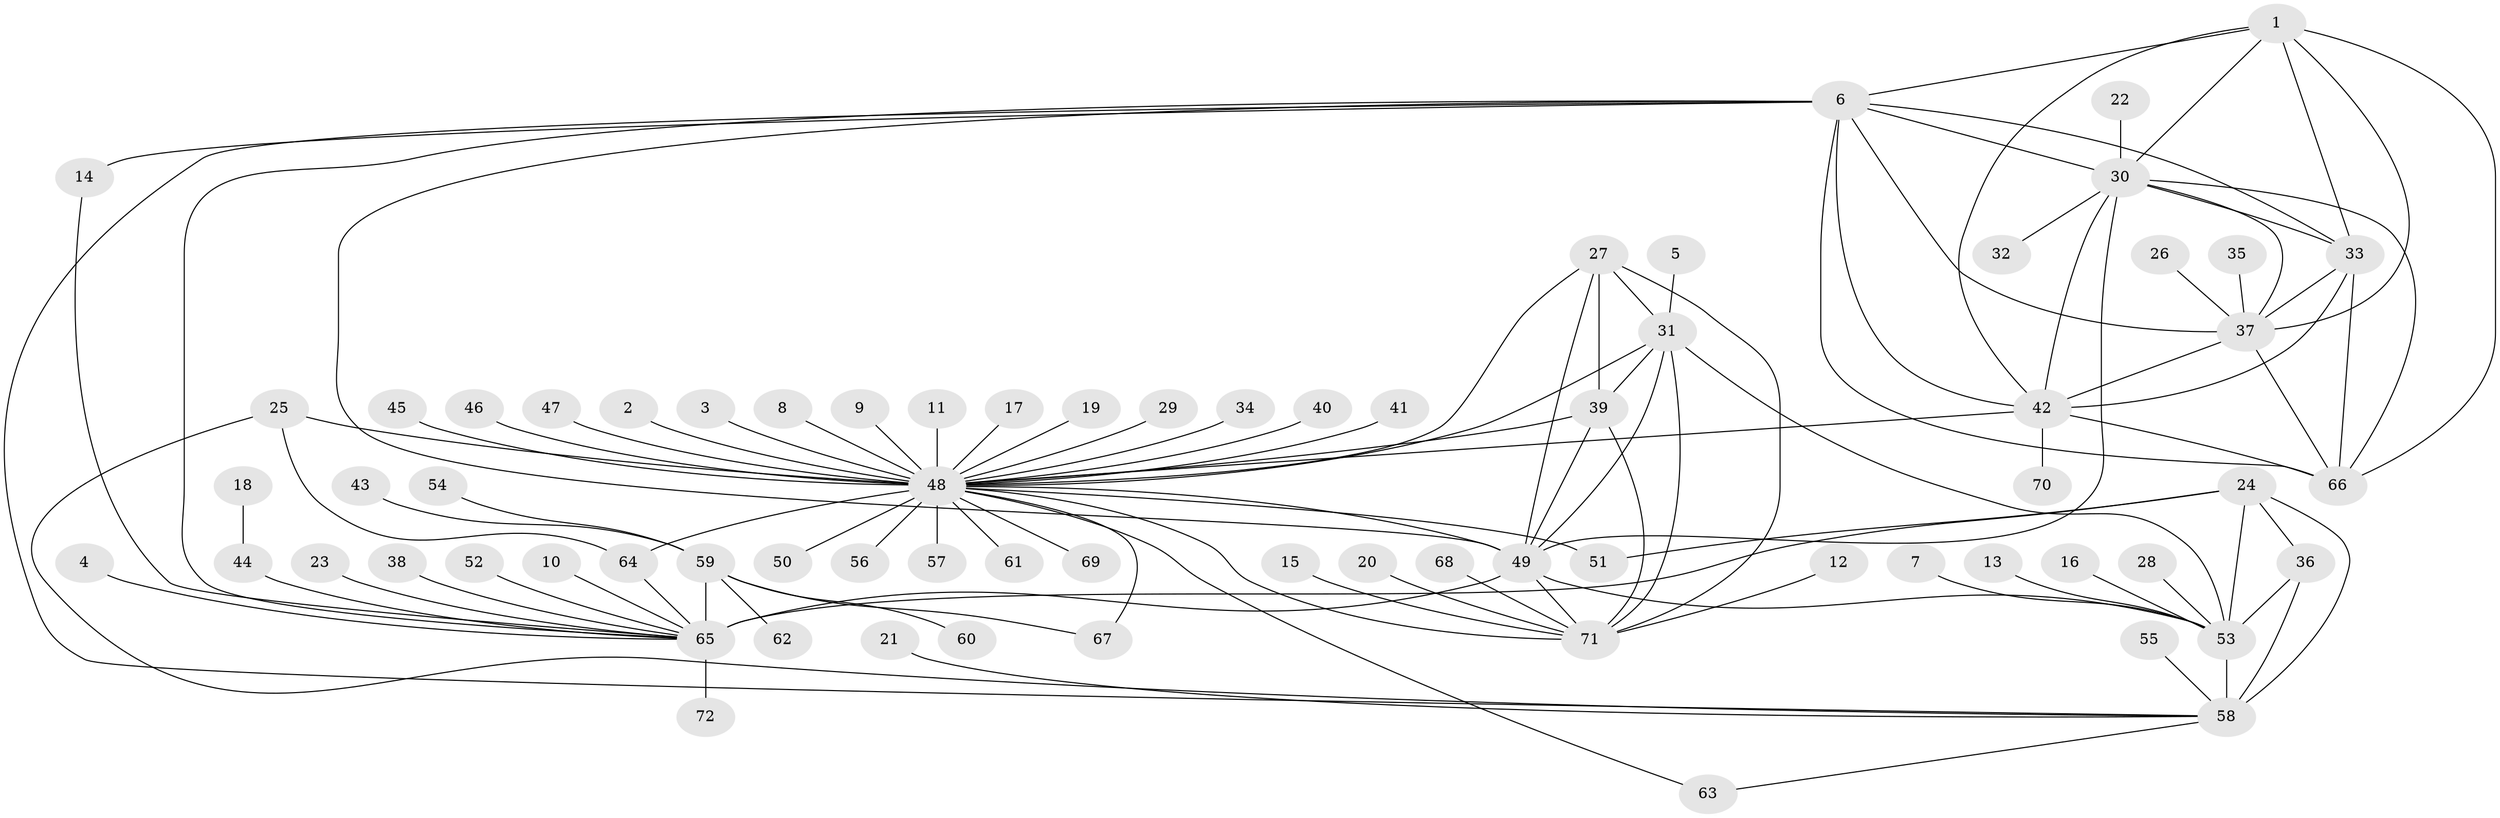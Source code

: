 // original degree distribution, {7: 0.02097902097902098, 9: 0.03496503496503497, 8: 0.055944055944055944, 12: 0.02097902097902098, 10: 0.07692307692307693, 14: 0.013986013986013986, 11: 0.013986013986013986, 6: 0.006993006993006993, 1: 0.6433566433566433, 2: 0.08391608391608392, 3: 0.027972027972027972}
// Generated by graph-tools (version 1.1) at 2025/50/03/09/25 03:50:32]
// undirected, 72 vertices, 112 edges
graph export_dot {
graph [start="1"]
  node [color=gray90,style=filled];
  1;
  2;
  3;
  4;
  5;
  6;
  7;
  8;
  9;
  10;
  11;
  12;
  13;
  14;
  15;
  16;
  17;
  18;
  19;
  20;
  21;
  22;
  23;
  24;
  25;
  26;
  27;
  28;
  29;
  30;
  31;
  32;
  33;
  34;
  35;
  36;
  37;
  38;
  39;
  40;
  41;
  42;
  43;
  44;
  45;
  46;
  47;
  48;
  49;
  50;
  51;
  52;
  53;
  54;
  55;
  56;
  57;
  58;
  59;
  60;
  61;
  62;
  63;
  64;
  65;
  66;
  67;
  68;
  69;
  70;
  71;
  72;
  1 -- 6 [weight=1.0];
  1 -- 30 [weight=1.0];
  1 -- 33 [weight=1.0];
  1 -- 37 [weight=1.0];
  1 -- 42 [weight=1.0];
  1 -- 66 [weight=1.0];
  2 -- 48 [weight=1.0];
  3 -- 48 [weight=1.0];
  4 -- 65 [weight=1.0];
  5 -- 31 [weight=1.0];
  6 -- 14 [weight=1.0];
  6 -- 30 [weight=1.0];
  6 -- 33 [weight=1.0];
  6 -- 37 [weight=1.0];
  6 -- 42 [weight=1.0];
  6 -- 49 [weight=1.0];
  6 -- 58 [weight=1.0];
  6 -- 65 [weight=1.0];
  6 -- 66 [weight=1.0];
  7 -- 53 [weight=1.0];
  8 -- 48 [weight=1.0];
  9 -- 48 [weight=1.0];
  10 -- 65 [weight=1.0];
  11 -- 48 [weight=2.0];
  12 -- 71 [weight=1.0];
  13 -- 53 [weight=1.0];
  14 -- 65 [weight=1.0];
  15 -- 71 [weight=1.0];
  16 -- 53 [weight=1.0];
  17 -- 48 [weight=1.0];
  18 -- 44 [weight=1.0];
  19 -- 48 [weight=1.0];
  20 -- 71 [weight=1.0];
  21 -- 58 [weight=1.0];
  22 -- 30 [weight=1.0];
  23 -- 65 [weight=1.0];
  24 -- 36 [weight=1.0];
  24 -- 51 [weight=1.0];
  24 -- 53 [weight=4.0];
  24 -- 58 [weight=1.0];
  24 -- 65 [weight=1.0];
  25 -- 48 [weight=5.0];
  25 -- 58 [weight=1.0];
  25 -- 64 [weight=1.0];
  26 -- 37 [weight=1.0];
  27 -- 31 [weight=1.0];
  27 -- 39 [weight=1.0];
  27 -- 48 [weight=1.0];
  27 -- 49 [weight=1.0];
  27 -- 71 [weight=2.0];
  28 -- 53 [weight=1.0];
  29 -- 48 [weight=1.0];
  30 -- 32 [weight=1.0];
  30 -- 33 [weight=1.0];
  30 -- 37 [weight=1.0];
  30 -- 42 [weight=1.0];
  30 -- 49 [weight=1.0];
  30 -- 66 [weight=1.0];
  31 -- 39 [weight=1.0];
  31 -- 48 [weight=1.0];
  31 -- 49 [weight=1.0];
  31 -- 53 [weight=1.0];
  31 -- 71 [weight=2.0];
  33 -- 37 [weight=1.0];
  33 -- 42 [weight=1.0];
  33 -- 66 [weight=1.0];
  34 -- 48 [weight=1.0];
  35 -- 37 [weight=1.0];
  36 -- 53 [weight=4.0];
  36 -- 58 [weight=1.0];
  37 -- 42 [weight=1.0];
  37 -- 66 [weight=1.0];
  38 -- 65 [weight=1.0];
  39 -- 48 [weight=1.0];
  39 -- 49 [weight=1.0];
  39 -- 71 [weight=2.0];
  40 -- 48 [weight=1.0];
  41 -- 48 [weight=1.0];
  42 -- 48 [weight=1.0];
  42 -- 66 [weight=1.0];
  42 -- 70 [weight=1.0];
  43 -- 59 [weight=1.0];
  44 -- 65 [weight=1.0];
  45 -- 48 [weight=1.0];
  46 -- 48 [weight=1.0];
  47 -- 48 [weight=1.0];
  48 -- 49 [weight=1.0];
  48 -- 50 [weight=1.0];
  48 -- 51 [weight=1.0];
  48 -- 56 [weight=1.0];
  48 -- 57 [weight=1.0];
  48 -- 61 [weight=1.0];
  48 -- 63 [weight=1.0];
  48 -- 64 [weight=5.0];
  48 -- 67 [weight=1.0];
  48 -- 69 [weight=1.0];
  48 -- 71 [weight=2.0];
  49 -- 53 [weight=1.0];
  49 -- 65 [weight=1.0];
  49 -- 71 [weight=2.0];
  52 -- 65 [weight=1.0];
  53 -- 58 [weight=4.0];
  54 -- 59 [weight=1.0];
  55 -- 58 [weight=1.0];
  58 -- 63 [weight=1.0];
  59 -- 60 [weight=1.0];
  59 -- 62 [weight=1.0];
  59 -- 65 [weight=10.0];
  59 -- 67 [weight=1.0];
  64 -- 65 [weight=1.0];
  65 -- 72 [weight=1.0];
  68 -- 71 [weight=1.0];
}
